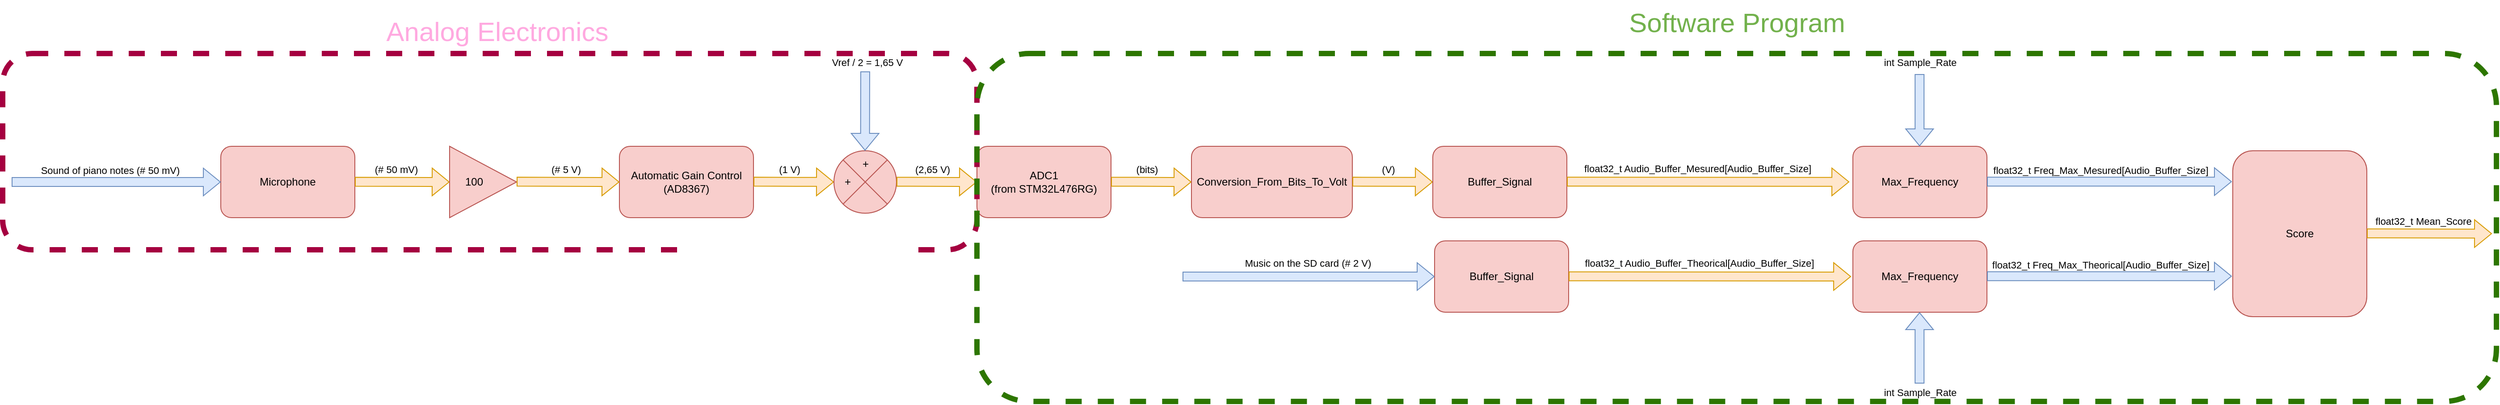 <mxfile version="25.0.1">
  <diagram name="Page-1" id="4acRng5W_u0_4KzXaihT">
    <mxGraphModel dx="4924" dy="2206" grid="1" gridSize="10" guides="1" tooltips="1" connect="1" arrows="1" fold="1" page="1" pageScale="1" pageWidth="827" pageHeight="1169" math="0" shadow="0">
      <root>
        <mxCell id="0" />
        <mxCell id="1" parent="0" />
        <mxCell id="bDkOoxNmA_hYLUBz5Huy-85" value="Microphone" style="rounded=1;whiteSpace=wrap;html=1;fillColor=#f8cecc;strokeColor=#b85450;" parent="1" vertex="1">
          <mxGeometry x="104" y="414" width="150" height="80" as="geometry" />
        </mxCell>
        <mxCell id="bDkOoxNmA_hYLUBz5Huy-86" value="" style="shape=flexArrow;endArrow=classic;html=1;rounded=0;fillColor=#dae8fc;strokeColor=#6c8ebf;" parent="1" edge="1">
          <mxGeometry width="50" height="50" relative="1" as="geometry">
            <mxPoint x="-130" y="454" as="sourcePoint" />
            <mxPoint x="104" y="454" as="targetPoint" />
          </mxGeometry>
        </mxCell>
        <mxCell id="bDkOoxNmA_hYLUBz5Huy-87" value="Sound of piano notes (# 50 mV)" style="edgeLabel;html=1;align=center;verticalAlign=middle;resizable=0;points=[];labelBackgroundColor=none;" parent="bDkOoxNmA_hYLUBz5Huy-86" vertex="1" connectable="0">
          <mxGeometry x="0.489" y="-5" relative="1" as="geometry">
            <mxPoint x="-64" y="-18" as="offset" />
          </mxGeometry>
        </mxCell>
        <mxCell id="bDkOoxNmA_hYLUBz5Huy-88" value="" style="shape=flexArrow;endArrow=classic;html=1;rounded=0;fillColor=#ffe6cc;strokeColor=#d79b00;" parent="1" edge="1">
          <mxGeometry width="50" height="50" relative="1" as="geometry">
            <mxPoint x="254" y="453.73" as="sourcePoint" />
            <mxPoint x="360" y="454" as="targetPoint" />
          </mxGeometry>
        </mxCell>
        <mxCell id="bDkOoxNmA_hYLUBz5Huy-89" value="(# 50 mV)" style="edgeLabel;html=1;align=center;verticalAlign=middle;resizable=0;points=[];labelBackgroundColor=none;" parent="bDkOoxNmA_hYLUBz5Huy-88" vertex="1" connectable="0">
          <mxGeometry x="-0.467" y="-4" relative="1" as="geometry">
            <mxPoint x="18" y="-18" as="offset" />
          </mxGeometry>
        </mxCell>
        <mxCell id="bDkOoxNmA_hYLUBz5Huy-122" value="100&amp;nbsp; &amp;nbsp; &amp;nbsp;&amp;nbsp;" style="triangle;whiteSpace=wrap;html=1;fillColor=#f8cecc;strokeColor=#b85450;align=center;" parent="1" vertex="1">
          <mxGeometry x="360" y="414" width="75" height="80" as="geometry" />
        </mxCell>
        <mxCell id="bDkOoxNmA_hYLUBz5Huy-123" value="Automatic Gain Control&lt;div&gt;(AD8367)&lt;/div&gt;" style="rounded=1;whiteSpace=wrap;html=1;fillColor=#f8cecc;strokeColor=#b85450;" parent="1" vertex="1">
          <mxGeometry x="550" y="414" width="150" height="80" as="geometry" />
        </mxCell>
        <mxCell id="bDkOoxNmA_hYLUBz5Huy-124" value="" style="shape=flexArrow;endArrow=classic;html=1;rounded=0;fillColor=#ffe6cc;strokeColor=#d79b00;" parent="1" edge="1">
          <mxGeometry width="50" height="50" relative="1" as="geometry">
            <mxPoint x="435" y="453.64" as="sourcePoint" />
            <mxPoint x="550" y="454" as="targetPoint" />
          </mxGeometry>
        </mxCell>
        <mxCell id="bDkOoxNmA_hYLUBz5Huy-125" value="(# 5 V)" style="edgeLabel;html=1;align=center;verticalAlign=middle;resizable=0;points=[];labelBackgroundColor=none;" parent="bDkOoxNmA_hYLUBz5Huy-124" vertex="1" connectable="0">
          <mxGeometry x="-0.467" y="-4" relative="1" as="geometry">
            <mxPoint x="24" y="-18" as="offset" />
          </mxGeometry>
        </mxCell>
        <mxCell id="bDkOoxNmA_hYLUBz5Huy-126" value="" style="shape=flexArrow;endArrow=classic;html=1;rounded=0;fillColor=#ffe6cc;strokeColor=#d79b00;" parent="1" edge="1">
          <mxGeometry width="50" height="50" relative="1" as="geometry">
            <mxPoint x="700" y="453.68" as="sourcePoint" />
            <mxPoint x="790" y="454" as="targetPoint" />
          </mxGeometry>
        </mxCell>
        <mxCell id="bDkOoxNmA_hYLUBz5Huy-127" value="(1 V)" style="edgeLabel;html=1;align=center;verticalAlign=middle;resizable=0;points=[];labelBackgroundColor=none;" parent="bDkOoxNmA_hYLUBz5Huy-126" vertex="1" connectable="0">
          <mxGeometry x="-0.467" y="-4" relative="1" as="geometry">
            <mxPoint x="16" y="-18" as="offset" />
          </mxGeometry>
        </mxCell>
        <mxCell id="bDkOoxNmA_hYLUBz5Huy-129" value="" style="verticalLabelPosition=bottom;verticalAlign=top;html=1;shape=mxgraph.flowchart.or;fillColor=#f8cecc;strokeColor=#b85450;" parent="1" vertex="1">
          <mxGeometry x="790" y="419" width="70" height="70" as="geometry" />
        </mxCell>
        <mxCell id="bDkOoxNmA_hYLUBz5Huy-130" value="+" style="text;html=1;align=center;verticalAlign=middle;resizable=0;points=[];autosize=1;strokeColor=none;fillColor=none;" parent="1" vertex="1">
          <mxGeometry x="810" y="419" width="30" height="30" as="geometry" />
        </mxCell>
        <mxCell id="bDkOoxNmA_hYLUBz5Huy-131" value="+" style="text;html=1;align=center;verticalAlign=middle;resizable=0;points=[];autosize=1;strokeColor=none;fillColor=none;" parent="1" vertex="1">
          <mxGeometry x="790" y="439" width="30" height="30" as="geometry" />
        </mxCell>
        <mxCell id="bDkOoxNmA_hYLUBz5Huy-132" value="" style="shape=flexArrow;endArrow=classic;html=1;rounded=0;fillColor=#dae8fc;strokeColor=#6c8ebf;" parent="1" edge="1">
          <mxGeometry width="50" height="50" relative="1" as="geometry">
            <mxPoint x="825" y="330" as="sourcePoint" />
            <mxPoint x="824.81" y="419" as="targetPoint" />
          </mxGeometry>
        </mxCell>
        <mxCell id="bDkOoxNmA_hYLUBz5Huy-134" value="Vref / 2 = 1,65 V" style="edgeLabel;html=1;align=center;verticalAlign=middle;resizable=0;points=[];labelBackgroundColor=none;" parent="bDkOoxNmA_hYLUBz5Huy-132" vertex="1" connectable="0">
          <mxGeometry x="-0.394" y="4" relative="1" as="geometry">
            <mxPoint x="-2" y="-37" as="offset" />
          </mxGeometry>
        </mxCell>
        <mxCell id="bDkOoxNmA_hYLUBz5Huy-135" value="Buffer_Signal" style="rounded=1;whiteSpace=wrap;html=1;fillColor=#f8cecc;strokeColor=#b85450;" parent="1" vertex="1">
          <mxGeometry x="1462" y="520" width="150" height="80" as="geometry" />
        </mxCell>
        <mxCell id="bDkOoxNmA_hYLUBz5Huy-136" value="" style="shape=flexArrow;endArrow=classic;html=1;rounded=0;fillColor=#dae8fc;strokeColor=#6c8ebf;entryX=0;entryY=0.5;entryDx=0;entryDy=0;" parent="1" edge="1" target="bDkOoxNmA_hYLUBz5Huy-135">
          <mxGeometry width="50" height="50" relative="1" as="geometry">
            <mxPoint x="1180" y="560" as="sourcePoint" />
            <mxPoint x="1112" y="560" as="targetPoint" />
          </mxGeometry>
        </mxCell>
        <mxCell id="bDkOoxNmA_hYLUBz5Huy-137" value="Music on the SD card (# 2 V)" style="edgeLabel;html=1;align=center;verticalAlign=middle;resizable=0;points=[];labelBackgroundColor=none;" parent="bDkOoxNmA_hYLUBz5Huy-136" vertex="1" connectable="0">
          <mxGeometry x="0.489" y="-5" relative="1" as="geometry">
            <mxPoint x="-70" y="-20" as="offset" />
          </mxGeometry>
        </mxCell>
        <mxCell id="bDkOoxNmA_hYLUBz5Huy-138" value="" style="shape=flexArrow;endArrow=classic;html=1;rounded=0;fillColor=#ffe6cc;strokeColor=#d79b00;" parent="1" edge="1">
          <mxGeometry width="50" height="50" relative="1" as="geometry">
            <mxPoint x="1612" y="559.73" as="sourcePoint" />
            <mxPoint x="1928" y="560" as="targetPoint" />
          </mxGeometry>
        </mxCell>
        <mxCell id="bDkOoxNmA_hYLUBz5Huy-139" value="float32_t Audio_Buffer_Theorical[Audio_Buffer_Size]" style="edgeLabel;html=1;align=center;verticalAlign=middle;resizable=0;points=[];labelBackgroundColor=none;" parent="bDkOoxNmA_hYLUBz5Huy-138" vertex="1" connectable="0">
          <mxGeometry x="-0.467" y="-4" relative="1" as="geometry">
            <mxPoint x="62" y="-19" as="offset" />
          </mxGeometry>
        </mxCell>
        <mxCell id="znPMY6G2oWnhdT1meYLY-6" value="ADC1&lt;div&gt;(from STM32L476RG)&lt;/div&gt;" style="rounded=1;whiteSpace=wrap;html=1;fillColor=#f8cecc;strokeColor=#b85450;" vertex="1" parent="1">
          <mxGeometry x="950" y="414" width="150" height="80" as="geometry" />
        </mxCell>
        <mxCell id="znPMY6G2oWnhdT1meYLY-7" value="" style="shape=flexArrow;endArrow=classic;html=1;rounded=0;fillColor=#ffe6cc;strokeColor=#d79b00;" edge="1" parent="1">
          <mxGeometry width="50" height="50" relative="1" as="geometry">
            <mxPoint x="860" y="453.7" as="sourcePoint" />
            <mxPoint x="950" y="454.02" as="targetPoint" />
          </mxGeometry>
        </mxCell>
        <mxCell id="znPMY6G2oWnhdT1meYLY-8" value="(2,65 V)" style="edgeLabel;html=1;align=center;verticalAlign=middle;resizable=0;points=[];labelBackgroundColor=none;" vertex="1" connectable="0" parent="znPMY6G2oWnhdT1meYLY-7">
          <mxGeometry x="-0.467" y="-4" relative="1" as="geometry">
            <mxPoint x="16" y="-18" as="offset" />
          </mxGeometry>
        </mxCell>
        <mxCell id="znPMY6G2oWnhdT1meYLY-9" value="" style="shape=flexArrow;endArrow=classic;html=1;rounded=0;fillColor=#ffe6cc;strokeColor=#d79b00;" edge="1" parent="1">
          <mxGeometry width="50" height="50" relative="1" as="geometry">
            <mxPoint x="1100" y="453.7" as="sourcePoint" />
            <mxPoint x="1190" y="454.02" as="targetPoint" />
          </mxGeometry>
        </mxCell>
        <mxCell id="znPMY6G2oWnhdT1meYLY-10" value="(bits)" style="edgeLabel;html=1;align=center;verticalAlign=middle;resizable=0;points=[];labelBackgroundColor=none;" vertex="1" connectable="0" parent="znPMY6G2oWnhdT1meYLY-9">
          <mxGeometry x="-0.467" y="-4" relative="1" as="geometry">
            <mxPoint x="16" y="-18" as="offset" />
          </mxGeometry>
        </mxCell>
        <mxCell id="znPMY6G2oWnhdT1meYLY-11" value="Conversion_From_Bits_To_Volt" style="rounded=1;whiteSpace=wrap;html=1;fillColor=#f8cecc;strokeColor=#b85450;" vertex="1" parent="1">
          <mxGeometry x="1190" y="414" width="180" height="80" as="geometry" />
        </mxCell>
        <mxCell id="znPMY6G2oWnhdT1meYLY-12" value="" style="shape=flexArrow;endArrow=classic;html=1;rounded=0;fillColor=#ffe6cc;strokeColor=#d79b00;" edge="1" parent="1">
          <mxGeometry width="50" height="50" relative="1" as="geometry">
            <mxPoint x="1370" y="453.67" as="sourcePoint" />
            <mxPoint x="1460" y="453.99" as="targetPoint" />
          </mxGeometry>
        </mxCell>
        <mxCell id="znPMY6G2oWnhdT1meYLY-13" value="(V)" style="edgeLabel;html=1;align=center;verticalAlign=middle;resizable=0;points=[];labelBackgroundColor=none;" vertex="1" connectable="0" parent="znPMY6G2oWnhdT1meYLY-12">
          <mxGeometry x="-0.467" y="-4" relative="1" as="geometry">
            <mxPoint x="16" y="-18" as="offset" />
          </mxGeometry>
        </mxCell>
        <mxCell id="znPMY6G2oWnhdT1meYLY-14" value="Buffer_Signal" style="rounded=1;whiteSpace=wrap;html=1;fillColor=#f8cecc;strokeColor=#b85450;" vertex="1" parent="1">
          <mxGeometry x="1460" y="414" width="150" height="80" as="geometry" />
        </mxCell>
        <mxCell id="znPMY6G2oWnhdT1meYLY-15" value="" style="shape=flexArrow;endArrow=classic;html=1;rounded=0;fillColor=#ffe6cc;strokeColor=#d79b00;" edge="1" parent="1">
          <mxGeometry width="50" height="50" relative="1" as="geometry">
            <mxPoint x="1610" y="453.63" as="sourcePoint" />
            <mxPoint x="1926" y="453.9" as="targetPoint" />
          </mxGeometry>
        </mxCell>
        <mxCell id="znPMY6G2oWnhdT1meYLY-16" value="float32_t Audio_Buffer_Mesured[Audio_Buffer_Size]" style="edgeLabel;html=1;align=center;verticalAlign=middle;resizable=0;points=[];labelBackgroundColor=none;" vertex="1" connectable="0" parent="znPMY6G2oWnhdT1meYLY-15">
          <mxGeometry x="-0.467" y="-4" relative="1" as="geometry">
            <mxPoint x="62" y="-19" as="offset" />
          </mxGeometry>
        </mxCell>
        <mxCell id="znPMY6G2oWnhdT1meYLY-17" value="Max_Frequency" style="rounded=1;whiteSpace=wrap;html=1;fillColor=#f8cecc;strokeColor=#b85450;" vertex="1" parent="1">
          <mxGeometry x="1930" y="520" width="150" height="80" as="geometry" />
        </mxCell>
        <mxCell id="znPMY6G2oWnhdT1meYLY-18" value="" style="shape=flexArrow;endArrow=classic;html=1;rounded=0;fillColor=#dae8fc;strokeColor=#6c8ebf;" edge="1" parent="1">
          <mxGeometry width="50" height="50" relative="1" as="geometry">
            <mxPoint x="2004.6" y="680" as="sourcePoint" />
            <mxPoint x="2004.6" y="600" as="targetPoint" />
          </mxGeometry>
        </mxCell>
        <mxCell id="znPMY6G2oWnhdT1meYLY-19" value="int Sample_Rate" style="edgeLabel;html=1;align=center;verticalAlign=middle;resizable=0;points=[];labelBackgroundColor=none;" vertex="1" connectable="0" parent="znPMY6G2oWnhdT1meYLY-18">
          <mxGeometry x="0.489" y="-5" relative="1" as="geometry">
            <mxPoint x="-5" y="69" as="offset" />
          </mxGeometry>
        </mxCell>
        <mxCell id="znPMY6G2oWnhdT1meYLY-24" value="Max_Frequency" style="rounded=1;whiteSpace=wrap;html=1;fillColor=#f8cecc;strokeColor=#b85450;" vertex="1" parent="1">
          <mxGeometry x="1930" y="414" width="150" height="80" as="geometry" />
        </mxCell>
        <mxCell id="znPMY6G2oWnhdT1meYLY-31" value="" style="shape=flexArrow;endArrow=classic;html=1;rounded=0;fillColor=#dae8fc;strokeColor=#6c8ebf;" edge="1" parent="1">
          <mxGeometry width="50" height="50" relative="1" as="geometry">
            <mxPoint x="2004.6" y="333" as="sourcePoint" />
            <mxPoint x="2004.6" y="414" as="targetPoint" />
          </mxGeometry>
        </mxCell>
        <mxCell id="znPMY6G2oWnhdT1meYLY-33" value="int Sample_Rate" style="edgeLabel;html=1;align=center;verticalAlign=middle;resizable=0;points=[];labelBackgroundColor=none;" vertex="1" connectable="0" parent="znPMY6G2oWnhdT1meYLY-31">
          <mxGeometry x="-0.363" y="-3" relative="1" as="geometry">
            <mxPoint x="3" y="-39" as="offset" />
          </mxGeometry>
        </mxCell>
        <mxCell id="znPMY6G2oWnhdT1meYLY-34" value="Score" style="rounded=1;whiteSpace=wrap;html=1;fillColor=#f8cecc;strokeColor=#b85450;" vertex="1" parent="1">
          <mxGeometry x="2355" y="419" width="150" height="186" as="geometry" />
        </mxCell>
        <mxCell id="znPMY6G2oWnhdT1meYLY-35" value="" style="shape=flexArrow;endArrow=classic;html=1;rounded=0;fillColor=#ffe6cc;strokeColor=#d79b00;" edge="1" parent="1">
          <mxGeometry width="50" height="50" relative="1" as="geometry">
            <mxPoint x="2505" y="511.6" as="sourcePoint" />
            <mxPoint x="2645" y="511.87" as="targetPoint" />
          </mxGeometry>
        </mxCell>
        <mxCell id="znPMY6G2oWnhdT1meYLY-36" value="float32_t Mean_Score" style="edgeLabel;html=1;align=center;verticalAlign=middle;resizable=0;points=[];noLabel=0;allowArrows=1;backgroundOutline=1;labelBackgroundColor=none;" vertex="1" connectable="0" parent="znPMY6G2oWnhdT1meYLY-35">
          <mxGeometry x="-0.467" y="-4" relative="1" as="geometry">
            <mxPoint x="25" y="-18" as="offset" />
          </mxGeometry>
        </mxCell>
        <mxCell id="znPMY6G2oWnhdT1meYLY-37" value="" style="shape=flexArrow;endArrow=classic;html=1;rounded=0;fillColor=#dae8fc;strokeColor=#6c8ebf;" edge="1" parent="1">
          <mxGeometry width="50" height="50" relative="1" as="geometry">
            <mxPoint x="2080" y="453.6" as="sourcePoint" />
            <mxPoint x="2354" y="453.6" as="targetPoint" />
          </mxGeometry>
        </mxCell>
        <mxCell id="znPMY6G2oWnhdT1meYLY-38" value="float32_t Freq_Max_Mesured[Audio_Buffer_Size]" style="edgeLabel;html=1;align=center;verticalAlign=middle;resizable=0;points=[];labelBackgroundColor=none;" vertex="1" connectable="0" parent="znPMY6G2oWnhdT1meYLY-37">
          <mxGeometry x="-0.053" y="3" relative="1" as="geometry">
            <mxPoint x="-3" y="-10" as="offset" />
          </mxGeometry>
        </mxCell>
        <mxCell id="znPMY6G2oWnhdT1meYLY-39" value="" style="shape=flexArrow;endArrow=classic;html=1;rounded=0;fillColor=#dae8fc;strokeColor=#6c8ebf;" edge="1" parent="1">
          <mxGeometry width="50" height="50" relative="1" as="geometry">
            <mxPoint x="2080" y="559.6" as="sourcePoint" />
            <mxPoint x="2354" y="559.6" as="targetPoint" />
          </mxGeometry>
        </mxCell>
        <mxCell id="znPMY6G2oWnhdT1meYLY-40" value="float32_t Freq_Max_Theorical[Audio_Buffer_Size]" style="edgeLabel;html=1;align=center;verticalAlign=middle;resizable=0;points=[];labelBackgroundColor=none;" vertex="1" connectable="0" parent="znPMY6G2oWnhdT1meYLY-39">
          <mxGeometry x="-0.053" y="3" relative="1" as="geometry">
            <mxPoint x="-3" y="-10" as="offset" />
          </mxGeometry>
        </mxCell>
        <mxCell id="znPMY6G2oWnhdT1meYLY-41" value="" style="rounded=1;whiteSpace=wrap;html=1;dashed=1;fillColor=none;strokeColor=#A50040;strokeWidth=6;fontColor=#ffffff;" vertex="1" parent="1">
          <mxGeometry x="-140" y="310" width="1090" height="220" as="geometry" />
        </mxCell>
        <mxCell id="znPMY6G2oWnhdT1meYLY-44" value="" style="rounded=1;whiteSpace=wrap;html=1;dashed=1;fillColor=none;strokeColor=#2D7600;strokeWidth=6;fontColor=#ffffff;" vertex="1" parent="1">
          <mxGeometry x="950" y="310" width="1700" height="390" as="geometry" />
        </mxCell>
        <mxCell id="znPMY6G2oWnhdT1meYLY-46" value="Analog Electronics" style="text;html=1;align=center;verticalAlign=middle;resizable=0;points=[];autosize=1;strokeColor=none;fillColor=none;fontColor=#ffa9e0;fontSize=30;" vertex="1" parent="1">
          <mxGeometry x="278" y="260" width="270" height="50" as="geometry" />
        </mxCell>
        <mxCell id="znPMY6G2oWnhdT1meYLY-47" value="Software Program" style="text;html=1;align=center;verticalAlign=middle;resizable=0;points=[];autosize=1;strokeColor=none;fillColor=none;fontColor=#72b14c;fontSize=30;" vertex="1" parent="1">
          <mxGeometry x="1665" y="250" width="270" height="50" as="geometry" />
        </mxCell>
      </root>
    </mxGraphModel>
  </diagram>
</mxfile>
